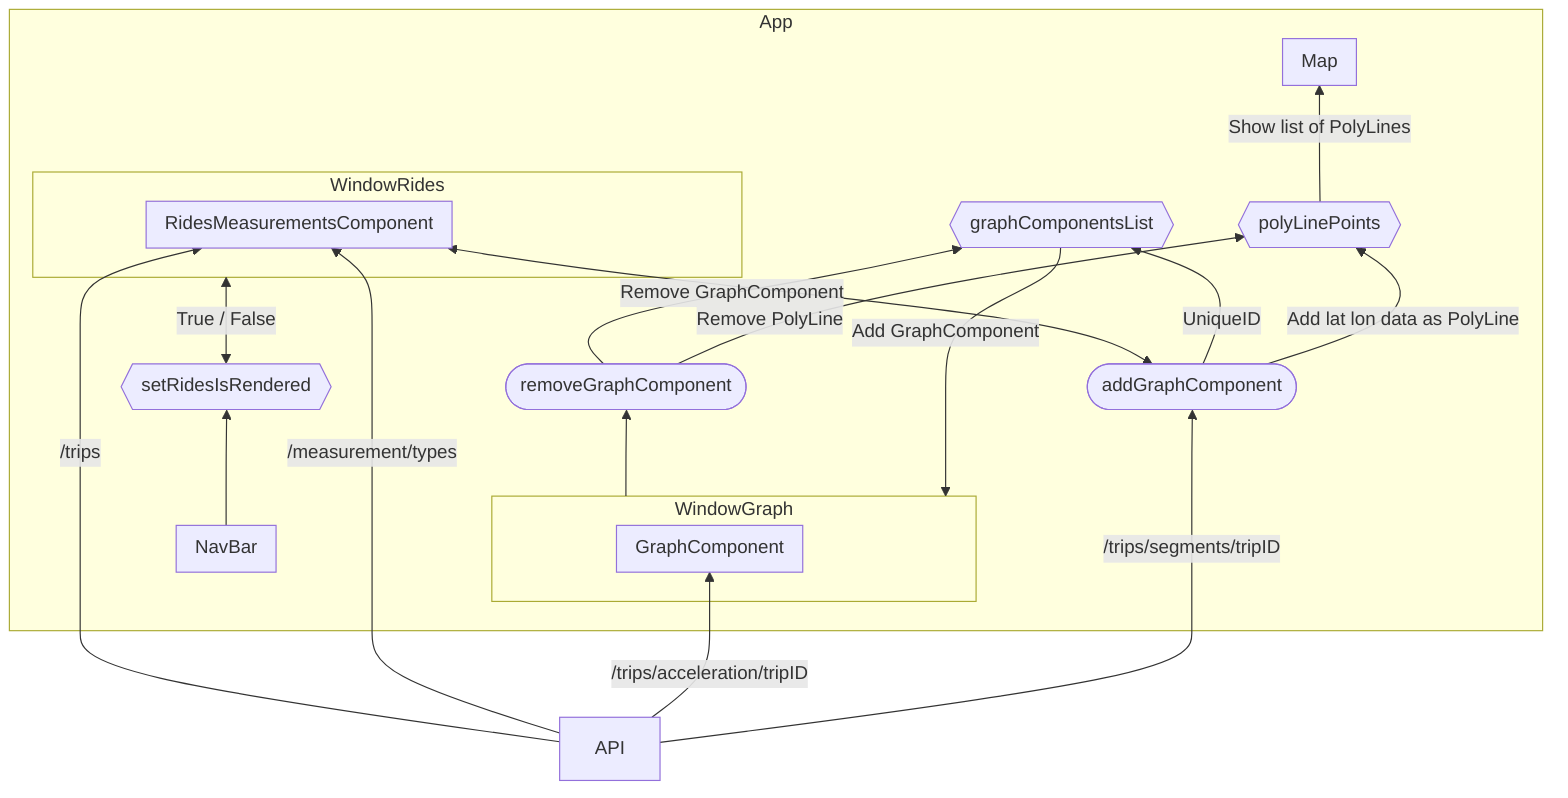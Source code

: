 flowchart BT
    subgraph App
        subgraph NavBar
        end
        subgraph WindowRides
            subgraph RidesMeasurementsComponent
            end
        end
        subgraph WindowGraph
            subgraph GraphComponent
            end
        end
        subgraph Map
        end

        addGraphComponent([addGraphComponent]) 
        removeGraphComponent([removeGraphComponent])

        graphComponentsList{{graphComponentsList}}
        polyLinePoints{{polyLinePoints}}
        setRidesIsRendered{{setRidesIsRendered}}

        addGraphComponent <--> RidesMeasurementsComponent
        addGraphComponent -- UniqueID --> graphComponentsList
        addGraphComponent -- Add lat lon data as PolyLine --> polyLinePoints
        
        polyLinePoints -- Show list of PolyLines --> Map

        removeGraphComponent -- Remove GraphComponent --> graphComponentsList
        removeGraphComponent -- Remove PolyLine --> polyLinePoints

        graphComponentsList -- Add GraphComponent --> WindowGraph

        NavBar --> setRidesIsRendered

        setRidesIsRendered <-- True / False --> WindowRides

        WindowGraph --> removeGraphComponent
        
    end

    API -- /trips --> RidesMeasurementsComponent
    API -- /measurement/types --> RidesMeasurementsComponent
    API -- /trips/acceleration/tripID --> GraphComponent
    API -- /trips/segments/tripID --> addGraphComponent